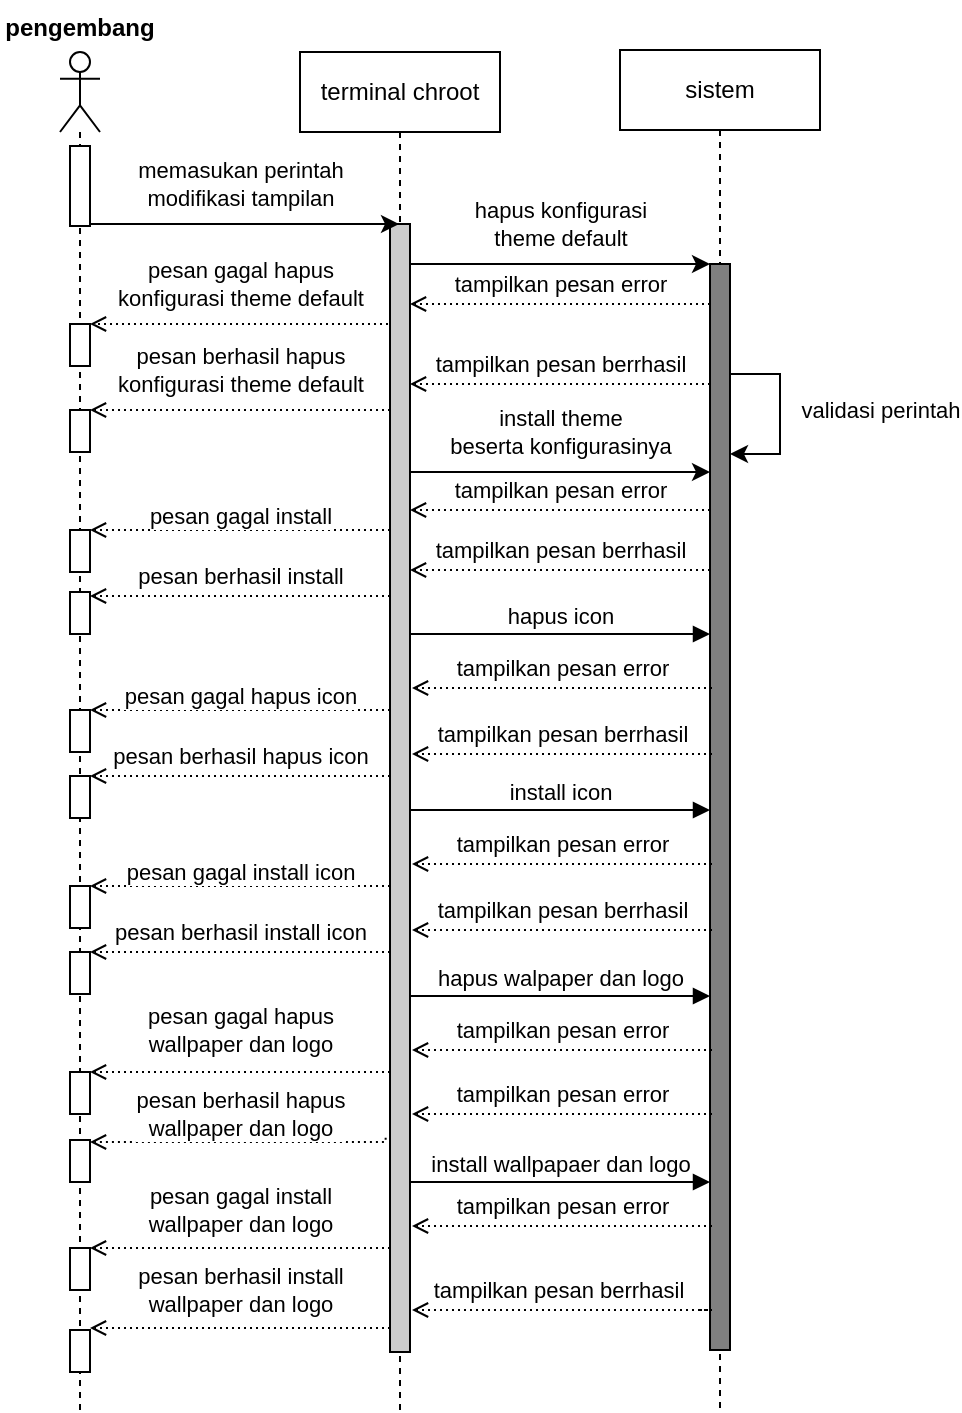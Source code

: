 <mxfile version="20.0.4" type="device"><diagram id="kgpKYQtTHZ0yAKxKKP6v" name="Page-1"><mxGraphModel dx="723" dy="326" grid="1" gridSize="10" guides="1" tooltips="1" connect="1" arrows="1" fold="1" page="1" pageScale="1" pageWidth="850" pageHeight="1100" math="0" shadow="0"><root><mxCell id="0"/><mxCell id="1" parent="0"/><mxCell id="L6RwjCfro-L-nkftR91X-16" value="sistem" style="shape=umlLifeline;perimeter=lifelinePerimeter;whiteSpace=wrap;html=1;container=1;collapsible=0;recursiveResize=0;outlineConnect=0;" vertex="1" parent="1"><mxGeometry x="470" y="80" width="100" height="680" as="geometry"/></mxCell><mxCell id="L6RwjCfro-L-nkftR91X-44" value="" style="html=1;points=[];perimeter=orthogonalPerimeter;fillColor=#808080;" vertex="1" parent="L6RwjCfro-L-nkftR91X-16"><mxGeometry x="45" y="107" width="10" height="543" as="geometry"/></mxCell><mxCell id="L6RwjCfro-L-nkftR91X-47" value="validasi perintah" style="edgeStyle=orthogonalEdgeStyle;rounded=0;orthogonalLoop=1;jettySize=auto;html=1;" edge="1" parent="L6RwjCfro-L-nkftR91X-16"><mxGeometry x="-0.044" y="50" relative="1" as="geometry"><mxPoint x="55" y="162.0" as="sourcePoint"/><mxPoint x="55" y="202.0" as="targetPoint"/><Array as="points"><mxPoint x="80" y="162"/><mxPoint x="80" y="202"/></Array><mxPoint as="offset"/></mxGeometry></mxCell><mxCell id="L6RwjCfro-L-nkftR91X-18" value="terminal chroot" style="shape=umlLifeline;perimeter=lifelinePerimeter;whiteSpace=wrap;html=1;container=1;collapsible=0;recursiveResize=0;outlineConnect=0;" vertex="1" parent="1"><mxGeometry x="310" y="81" width="100" height="679" as="geometry"/></mxCell><mxCell id="L6RwjCfro-L-nkftR91X-34" value="" style="html=1;points=[];perimeter=orthogonalPerimeter;fillColor=#CCCCCC;" vertex="1" parent="L6RwjCfro-L-nkftR91X-18"><mxGeometry x="45" y="86" width="10" height="564" as="geometry"/></mxCell><mxCell id="L6RwjCfro-L-nkftR91X-21" value="" style="shape=umlLifeline;participant=umlActor;perimeter=lifelinePerimeter;whiteSpace=wrap;html=1;container=1;collapsible=0;recursiveResize=0;verticalAlign=top;spacingTop=36;outlineConnect=0;" vertex="1" parent="1"><mxGeometry x="190" y="81" width="20" height="679" as="geometry"/></mxCell><mxCell id="L6RwjCfro-L-nkftR91X-32" value="" style="html=1;points=[];perimeter=orthogonalPerimeter;" vertex="1" parent="L6RwjCfro-L-nkftR91X-21"><mxGeometry x="5" y="47" width="10" height="40" as="geometry"/></mxCell><mxCell id="L6RwjCfro-L-nkftR91X-50" value="" style="html=1;points=[];perimeter=orthogonalPerimeter;" vertex="1" parent="L6RwjCfro-L-nkftR91X-21"><mxGeometry x="5" y="136" width="10" height="21" as="geometry"/></mxCell><mxCell id="L6RwjCfro-L-nkftR91X-53" value="" style="html=1;points=[];perimeter=orthogonalPerimeter;" vertex="1" parent="L6RwjCfro-L-nkftR91X-21"><mxGeometry x="5" y="179" width="10" height="21" as="geometry"/></mxCell><mxCell id="L6RwjCfro-L-nkftR91X-57" value="" style="html=1;points=[];perimeter=orthogonalPerimeter;" vertex="1" parent="L6RwjCfro-L-nkftR91X-21"><mxGeometry x="5" y="239" width="10" height="21" as="geometry"/></mxCell><mxCell id="L6RwjCfro-L-nkftR91X-58" value="" style="html=1;points=[];perimeter=orthogonalPerimeter;" vertex="1" parent="L6RwjCfro-L-nkftR91X-21"><mxGeometry x="5" y="270" width="10" height="21" as="geometry"/></mxCell><mxCell id="L6RwjCfro-L-nkftR91X-83" value="" style="html=1;points=[];perimeter=orthogonalPerimeter;" vertex="1" parent="L6RwjCfro-L-nkftR91X-21"><mxGeometry x="5" y="544" width="10" height="21" as="geometry"/></mxCell><mxCell id="L6RwjCfro-L-nkftR91X-90" value="" style="html=1;points=[];perimeter=orthogonalPerimeter;" vertex="1" parent="L6RwjCfro-L-nkftR91X-21"><mxGeometry x="5" y="639" width="10" height="21" as="geometry"/></mxCell><mxCell id="L6RwjCfro-L-nkftR91X-42" value="&lt;span style=&quot;color: rgb(0, 0, 0); font-family: Helvetica; font-size: 11px; font-style: normal; font-variant-ligatures: normal; font-variant-caps: normal; font-weight: 400; letter-spacing: normal; orphans: 2; text-align: center; text-indent: 0px; text-transform: none; widows: 2; word-spacing: 0px; -webkit-text-stroke-width: 0px; background-color: rgb(255, 255, 255); text-decoration-thickness: initial; text-decoration-style: initial; text-decoration-color: initial; float: none; display: inline !important;&quot;&gt;memasukan perintah&lt;/span&gt;&lt;br style=&quot;color: rgb(0, 0, 0); font-family: Helvetica; font-size: 11px; font-style: normal; font-variant-ligatures: normal; font-variant-caps: normal; font-weight: 400; letter-spacing: normal; orphans: 2; text-align: center; text-indent: 0px; text-transform: none; widows: 2; word-spacing: 0px; -webkit-text-stroke-width: 0px; text-decoration-thickness: initial; text-decoration-style: initial; text-decoration-color: initial;&quot;&gt;&lt;span style=&quot;color: rgb(0, 0, 0); font-family: Helvetica; font-size: 11px; font-style: normal; font-variant-ligatures: normal; font-variant-caps: normal; font-weight: 400; letter-spacing: normal; orphans: 2; text-align: center; text-indent: 0px; text-transform: none; widows: 2; word-spacing: 0px; -webkit-text-stroke-width: 0px; background-color: rgb(255, 255, 255); text-decoration-thickness: initial; text-decoration-style: initial; text-decoration-color: initial; float: none; display: inline !important;&quot;&gt;modifikasi tampilan&lt;/span&gt;" style="edgeStyle=orthogonalEdgeStyle;rounded=0;orthogonalLoop=1;jettySize=auto;html=1;" edge="1" parent="1" source="L6RwjCfro-L-nkftR91X-32"><mxGeometry x="-0.029" y="20" relative="1" as="geometry"><mxPoint x="359.5" y="167.0" as="targetPoint"/><Array as="points"><mxPoint x="270" y="167"/><mxPoint x="270" y="167"/></Array><mxPoint as="offset"/></mxGeometry></mxCell><mxCell id="L6RwjCfro-L-nkftR91X-45" value="hapus konfigurasi&lt;br&gt;theme default" style="edgeStyle=orthogonalEdgeStyle;rounded=0;orthogonalLoop=1;jettySize=auto;html=1;" edge="1" parent="1" source="L6RwjCfro-L-nkftR91X-34" target="L6RwjCfro-L-nkftR91X-44"><mxGeometry y="20" relative="1" as="geometry"><Array as="points"><mxPoint x="440" y="187"/><mxPoint x="440" y="187"/></Array><mxPoint as="offset"/></mxGeometry></mxCell><mxCell id="L6RwjCfro-L-nkftR91X-46" value="tampilkan pesan error" style="edgeStyle=orthogonalEdgeStyle;rounded=0;orthogonalLoop=1;jettySize=auto;html=1;dashed=1;dashPattern=1 2;endArrow=open;endFill=0;" edge="1" parent="1" source="L6RwjCfro-L-nkftR91X-44" target="L6RwjCfro-L-nkftR91X-34"><mxGeometry x="-0.001" y="-10" relative="1" as="geometry"><Array as="points"><mxPoint x="440" y="207"/><mxPoint x="440" y="207"/></Array><mxPoint as="offset"/></mxGeometry></mxCell><mxCell id="L6RwjCfro-L-nkftR91X-48" value="tampilkan pesan berrhasil" style="edgeStyle=orthogonalEdgeStyle;rounded=0;orthogonalLoop=1;jettySize=auto;html=1;dashed=1;dashPattern=1 2;endArrow=open;endFill=0;" edge="1" parent="1" source="L6RwjCfro-L-nkftR91X-44" target="L6RwjCfro-L-nkftR91X-34"><mxGeometry x="-0.001" y="-10" relative="1" as="geometry"><mxPoint x="525" y="217.034" as="sourcePoint"/><mxPoint x="375" y="217.034" as="targetPoint"/><Array as="points"><mxPoint x="440" y="247"/><mxPoint x="440" y="247"/></Array><mxPoint as="offset"/></mxGeometry></mxCell><mxCell id="L6RwjCfro-L-nkftR91X-51" value="pesan gagal hapus&lt;br&gt;konfigurasi theme default" style="edgeStyle=orthogonalEdgeStyle;rounded=0;orthogonalLoop=1;jettySize=auto;html=1;dashed=1;dashPattern=1 2;endArrow=open;endFill=0;" edge="1" parent="1" target="L6RwjCfro-L-nkftR91X-50"><mxGeometry x="0.068" y="-20" relative="1" as="geometry"><mxPoint x="355" y="228.0" as="sourcePoint"/><Array as="points"><mxPoint x="355" y="217"/></Array><mxPoint as="offset"/></mxGeometry></mxCell><mxCell id="L6RwjCfro-L-nkftR91X-54" value="pesan berhasil hapus&lt;br&gt;konfigurasi theme default" style="edgeStyle=orthogonalEdgeStyle;rounded=0;orthogonalLoop=1;jettySize=auto;html=1;dashed=1;dashPattern=1 2;endArrow=open;endFill=0;" edge="1" parent="1" source="L6RwjCfro-L-nkftR91X-34" target="L6RwjCfro-L-nkftR91X-53"><mxGeometry y="-20" relative="1" as="geometry"><mxPoint x="355" y="279.0" as="sourcePoint"/><Array as="points"><mxPoint x="290" y="260"/><mxPoint x="290" y="260"/></Array><mxPoint as="offset"/></mxGeometry></mxCell><mxCell id="L6RwjCfro-L-nkftR91X-55" value="install theme&lt;br&gt;beserta konfigurasinya" style="edgeStyle=orthogonalEdgeStyle;rounded=0;orthogonalLoop=1;jettySize=auto;html=1;" edge="1" parent="1"><mxGeometry y="20" relative="1" as="geometry"><mxPoint x="365" y="291" as="sourcePoint"/><mxPoint x="515" y="291" as="targetPoint"/><Array as="points"><mxPoint x="450" y="291"/><mxPoint x="450" y="291"/></Array><mxPoint as="offset"/></mxGeometry></mxCell><mxCell id="L6RwjCfro-L-nkftR91X-56" value="tampilkan pesan error" style="edgeStyle=orthogonalEdgeStyle;rounded=0;orthogonalLoop=1;jettySize=auto;html=1;dashed=1;dashPattern=1 2;endArrow=open;endFill=0;" edge="1" parent="1"><mxGeometry x="-0.001" y="-10" relative="1" as="geometry"><mxPoint x="515" y="310" as="sourcePoint"/><mxPoint x="365" y="310" as="targetPoint"/><Array as="points"><mxPoint x="430" y="310"/><mxPoint x="430" y="310"/></Array><mxPoint as="offset"/></mxGeometry></mxCell><mxCell id="L6RwjCfro-L-nkftR91X-59" value="pesan gagal install" style="edgeStyle=orthogonalEdgeStyle;rounded=0;orthogonalLoop=1;jettySize=auto;html=1;dashed=1;dashPattern=1 2;endArrow=open;endFill=0;" edge="1" parent="1" target="L6RwjCfro-L-nkftR91X-57"><mxGeometry x="0.02" y="-7" relative="1" as="geometry"><mxPoint x="355" y="323" as="sourcePoint"/><Array as="points"><mxPoint x="355" y="320"/><mxPoint x="200" y="320"/></Array><mxPoint as="offset"/></mxGeometry></mxCell><mxCell id="L6RwjCfro-L-nkftR91X-60" value="pesan berhasil install" style="edgeStyle=orthogonalEdgeStyle;rounded=0;orthogonalLoop=1;jettySize=auto;html=1;dashed=1;dashPattern=1 2;endArrow=open;endFill=0;" edge="1" parent="1" target="L6RwjCfro-L-nkftR91X-58"><mxGeometry y="-10" relative="1" as="geometry"><mxPoint x="355" y="353.0" as="sourcePoint"/><Array as="points"><mxPoint x="250" y="353"/><mxPoint x="250" y="353"/></Array><mxPoint as="offset"/></mxGeometry></mxCell><mxCell id="L6RwjCfro-L-nkftR91X-61" value="tampilkan pesan berrhasil" style="edgeStyle=orthogonalEdgeStyle;rounded=0;orthogonalLoop=1;jettySize=auto;html=1;dashed=1;dashPattern=1 2;endArrow=open;endFill=0;" edge="1" parent="1"><mxGeometry x="-0.001" y="-10" relative="1" as="geometry"><mxPoint x="515" y="340" as="sourcePoint"/><mxPoint x="365" y="340" as="targetPoint"/><Array as="points"><mxPoint x="450" y="340"/><mxPoint x="450" y="340"/></Array><mxPoint as="offset"/></mxGeometry></mxCell><mxCell id="L6RwjCfro-L-nkftR91X-64" value="pengembang" style="text;align=center;fontStyle=1;verticalAlign=middle;spacingLeft=3;spacingRight=3;strokeColor=none;rotatable=0;points=[[0,0.5],[1,0.5]];portConstraint=eastwest;" vertex="1" parent="1"><mxGeometry x="160" y="55" width="80" height="26" as="geometry"/></mxCell><mxCell id="L6RwjCfro-L-nkftR91X-65" value="hapus icon" style="html=1;verticalAlign=bottom;endArrow=block;rounded=0;" edge="1" parent="1"><mxGeometry width="80" relative="1" as="geometry"><mxPoint x="365" y="372" as="sourcePoint"/><mxPoint x="515" y="372" as="targetPoint"/><Array as="points"><mxPoint x="440" y="372"/><mxPoint x="480" y="372"/></Array></mxGeometry></mxCell><mxCell id="L6RwjCfro-L-nkftR91X-66" value="tampilkan pesan error" style="edgeStyle=orthogonalEdgeStyle;rounded=0;orthogonalLoop=1;jettySize=auto;html=1;dashed=1;dashPattern=1 2;endArrow=open;endFill=0;" edge="1" parent="1"><mxGeometry x="-0.001" y="-10" relative="1" as="geometry"><mxPoint x="516" y="399" as="sourcePoint"/><mxPoint x="366" y="399" as="targetPoint"/><Array as="points"><mxPoint x="431" y="399"/><mxPoint x="431" y="399"/></Array><mxPoint as="offset"/></mxGeometry></mxCell><mxCell id="L6RwjCfro-L-nkftR91X-67" value="tampilkan pesan berrhasil" style="edgeStyle=orthogonalEdgeStyle;rounded=0;orthogonalLoop=1;jettySize=auto;html=1;dashed=1;dashPattern=1 2;endArrow=open;endFill=0;" edge="1" parent="1"><mxGeometry x="-0.001" y="-10" relative="1" as="geometry"><mxPoint x="516" y="432" as="sourcePoint"/><mxPoint x="366" y="432" as="targetPoint"/><Array as="points"><mxPoint x="451" y="432"/><mxPoint x="451" y="432"/></Array><mxPoint as="offset"/></mxGeometry></mxCell><mxCell id="L6RwjCfro-L-nkftR91X-68" value="" style="html=1;points=[];perimeter=orthogonalPerimeter;" vertex="1" parent="1"><mxGeometry x="195" y="410" width="10" height="21" as="geometry"/></mxCell><mxCell id="L6RwjCfro-L-nkftR91X-69" value="" style="html=1;points=[];perimeter=orthogonalPerimeter;" vertex="1" parent="1"><mxGeometry x="195" y="443" width="10" height="21" as="geometry"/></mxCell><mxCell id="L6RwjCfro-L-nkftR91X-70" value="pesan gagal hapus icon" style="edgeStyle=orthogonalEdgeStyle;rounded=0;orthogonalLoop=1;jettySize=auto;html=1;dashed=1;dashPattern=1 2;endArrow=open;endFill=0;" edge="1" parent="1" target="L6RwjCfro-L-nkftR91X-68"><mxGeometry x="0.02" y="-7" relative="1" as="geometry"><mxPoint x="355" y="413" as="sourcePoint"/><Array as="points"><mxPoint x="355" y="410"/><mxPoint x="200" y="410"/></Array><mxPoint as="offset"/></mxGeometry></mxCell><mxCell id="L6RwjCfro-L-nkftR91X-71" value="pesan berhasil hapus icon" style="edgeStyle=orthogonalEdgeStyle;rounded=0;orthogonalLoop=1;jettySize=auto;html=1;dashed=1;dashPattern=1 2;endArrow=open;endFill=0;" edge="1" parent="1" target="L6RwjCfro-L-nkftR91X-69"><mxGeometry y="-10" relative="1" as="geometry"><mxPoint x="355" y="443.0" as="sourcePoint"/><Array as="points"><mxPoint x="250" y="443"/><mxPoint x="250" y="443"/></Array><mxPoint as="offset"/></mxGeometry></mxCell><mxCell id="L6RwjCfro-L-nkftR91X-72" value="install icon" style="html=1;verticalAlign=bottom;endArrow=block;rounded=0;" edge="1" parent="1"><mxGeometry width="80" relative="1" as="geometry"><mxPoint x="365" y="460" as="sourcePoint"/><mxPoint x="515" y="460" as="targetPoint"/><Array as="points"><mxPoint x="440" y="460"/><mxPoint x="480" y="460"/></Array></mxGeometry></mxCell><mxCell id="L6RwjCfro-L-nkftR91X-73" value="tampilkan pesan error" style="edgeStyle=orthogonalEdgeStyle;rounded=0;orthogonalLoop=1;jettySize=auto;html=1;dashed=1;dashPattern=1 2;endArrow=open;endFill=0;" edge="1" parent="1"><mxGeometry x="-0.001" y="-10" relative="1" as="geometry"><mxPoint x="516" y="487" as="sourcePoint"/><mxPoint x="366" y="487" as="targetPoint"/><Array as="points"><mxPoint x="431" y="487"/><mxPoint x="431" y="487"/></Array><mxPoint as="offset"/></mxGeometry></mxCell><mxCell id="L6RwjCfro-L-nkftR91X-74" value="tampilkan pesan berrhasil" style="edgeStyle=orthogonalEdgeStyle;rounded=0;orthogonalLoop=1;jettySize=auto;html=1;dashed=1;dashPattern=1 2;endArrow=open;endFill=0;" edge="1" parent="1"><mxGeometry x="-0.001" y="-10" relative="1" as="geometry"><mxPoint x="516" y="520" as="sourcePoint"/><mxPoint x="366" y="520" as="targetPoint"/><Array as="points"><mxPoint x="451" y="520"/><mxPoint x="451" y="520"/></Array><mxPoint as="offset"/></mxGeometry></mxCell><mxCell id="L6RwjCfro-L-nkftR91X-75" value="" style="html=1;points=[];perimeter=orthogonalPerimeter;" vertex="1" parent="1"><mxGeometry x="195" y="498" width="10" height="21" as="geometry"/></mxCell><mxCell id="L6RwjCfro-L-nkftR91X-76" value="" style="html=1;points=[];perimeter=orthogonalPerimeter;" vertex="1" parent="1"><mxGeometry x="195" y="531" width="10" height="21" as="geometry"/></mxCell><mxCell id="L6RwjCfro-L-nkftR91X-77" value="pesan gagal install icon" style="edgeStyle=orthogonalEdgeStyle;rounded=0;orthogonalLoop=1;jettySize=auto;html=1;dashed=1;dashPattern=1 2;endArrow=open;endFill=0;" edge="1" parent="1" target="L6RwjCfro-L-nkftR91X-75"><mxGeometry x="0.02" y="-7" relative="1" as="geometry"><mxPoint x="355" y="501" as="sourcePoint"/><Array as="points"><mxPoint x="355" y="498"/><mxPoint x="200" y="498"/></Array><mxPoint as="offset"/></mxGeometry></mxCell><mxCell id="L6RwjCfro-L-nkftR91X-78" value="pesan berhasil install icon" style="edgeStyle=orthogonalEdgeStyle;rounded=0;orthogonalLoop=1;jettySize=auto;html=1;dashed=1;dashPattern=1 2;endArrow=open;endFill=0;" edge="1" parent="1" target="L6RwjCfro-L-nkftR91X-76"><mxGeometry y="-10" relative="1" as="geometry"><mxPoint x="355" y="531.0" as="sourcePoint"/><Array as="points"><mxPoint x="250" y="531"/><mxPoint x="250" y="531"/></Array><mxPoint as="offset"/></mxGeometry></mxCell><mxCell id="L6RwjCfro-L-nkftR91X-79" value="hapus walpaper dan logo" style="html=1;verticalAlign=bottom;endArrow=block;rounded=0;" edge="1" parent="1"><mxGeometry width="80" relative="1" as="geometry"><mxPoint x="365" y="553" as="sourcePoint"/><mxPoint x="515" y="553" as="targetPoint"/><Array as="points"><mxPoint x="440" y="553"/><mxPoint x="480" y="553"/></Array></mxGeometry></mxCell><mxCell id="L6RwjCfro-L-nkftR91X-80" value="tampilkan pesan error" style="edgeStyle=orthogonalEdgeStyle;rounded=0;orthogonalLoop=1;jettySize=auto;html=1;dashed=1;dashPattern=1 2;endArrow=open;endFill=0;" edge="1" parent="1"><mxGeometry x="-0.001" y="-10" relative="1" as="geometry"><mxPoint x="516" y="580" as="sourcePoint"/><mxPoint x="366" y="580" as="targetPoint"/><Array as="points"><mxPoint x="431" y="580"/><mxPoint x="431" y="580"/></Array><mxPoint as="offset"/></mxGeometry></mxCell><mxCell id="L6RwjCfro-L-nkftR91X-82" value="" style="html=1;points=[];perimeter=orthogonalPerimeter;" vertex="1" parent="1"><mxGeometry x="195" y="591" width="10" height="21" as="geometry"/></mxCell><mxCell id="L6RwjCfro-L-nkftR91X-84" value="pesan gagal hapus&lt;br&gt;wallpaper dan logo" style="edgeStyle=orthogonalEdgeStyle;rounded=0;orthogonalLoop=1;jettySize=auto;html=1;dashed=1;dashPattern=1 2;endArrow=open;endFill=0;" edge="1" parent="1" target="L6RwjCfro-L-nkftR91X-82"><mxGeometry x="0.02" y="-21" relative="1" as="geometry"><mxPoint x="355" y="594" as="sourcePoint"/><Array as="points"><mxPoint x="355" y="591"/><mxPoint x="200" y="591"/></Array><mxPoint as="offset"/></mxGeometry></mxCell><mxCell id="L6RwjCfro-L-nkftR91X-85" value="pesan berhasil hapus&lt;br&gt;wallpaper dan logo" style="edgeStyle=orthogonalEdgeStyle;rounded=0;orthogonalLoop=1;jettySize=auto;html=1;dashed=1;dashPattern=1 2;exitX=-0.217;exitY=0.81;exitDx=0;exitDy=0;exitPerimeter=0;endArrow=open;endFill=0;" edge="1" parent="1" target="L6RwjCfro-L-nkftR91X-83" source="L6RwjCfro-L-nkftR91X-34"><mxGeometry y="-14" relative="1" as="geometry"><mxPoint x="360" y="626.0" as="sourcePoint"/><Array as="points"><mxPoint x="353" y="626"/></Array><mxPoint as="offset"/><mxPoint x="210" y="626" as="targetPoint"/></mxGeometry></mxCell><mxCell id="L6RwjCfro-L-nkftR91X-86" value="install wallpapaer dan logo" style="html=1;verticalAlign=bottom;endArrow=block;rounded=0;" edge="1" parent="1"><mxGeometry width="80" relative="1" as="geometry"><mxPoint x="365" y="646" as="sourcePoint"/><mxPoint x="515" y="646" as="targetPoint"/><Array as="points"><mxPoint x="440" y="646"/><mxPoint x="480" y="646"/></Array></mxGeometry></mxCell><mxCell id="L6RwjCfro-L-nkftR91X-87" value="tampilkan pesan error" style="edgeStyle=orthogonalEdgeStyle;rounded=0;orthogonalLoop=1;jettySize=auto;html=1;dashed=1;dashPattern=1 2;endArrow=open;endFill=0;" edge="1" parent="1"><mxGeometry x="-0.001" y="-10" relative="1" as="geometry"><mxPoint x="516" y="668" as="sourcePoint"/><mxPoint x="366" y="668" as="targetPoint"/><Array as="points"><mxPoint x="431" y="668"/><mxPoint x="431" y="668"/></Array><mxPoint as="offset"/></mxGeometry></mxCell><mxCell id="L6RwjCfro-L-nkftR91X-88" value="tampilkan pesan berrhasil" style="edgeStyle=orthogonalEdgeStyle;rounded=0;orthogonalLoop=1;jettySize=auto;html=1;dashed=1;dashPattern=1 2;endArrow=open;endFill=0;" edge="1" parent="1"><mxGeometry x="0.069" y="-10" relative="1" as="geometry"><mxPoint x="510" y="710" as="sourcePoint"/><mxPoint x="366" y="710" as="targetPoint"/><Array as="points"><mxPoint x="516" y="710"/><mxPoint x="366" y="710"/></Array><mxPoint as="offset"/></mxGeometry></mxCell><mxCell id="L6RwjCfro-L-nkftR91X-89" value="" style="html=1;points=[];perimeter=orthogonalPerimeter;" vertex="1" parent="1"><mxGeometry x="195" y="679" width="10" height="21" as="geometry"/></mxCell><mxCell id="L6RwjCfro-L-nkftR91X-91" value="pesan gagal install&lt;br&gt;wallpaper dan logo" style="edgeStyle=orthogonalEdgeStyle;rounded=0;orthogonalLoop=1;jettySize=auto;html=1;dashed=1;dashPattern=1 2;endArrow=open;endFill=0;" edge="1" parent="1" target="L6RwjCfro-L-nkftR91X-89"><mxGeometry x="0.02" y="-19" relative="1" as="geometry"><mxPoint x="355" y="682" as="sourcePoint"/><Array as="points"><mxPoint x="355" y="679"/><mxPoint x="200" y="679"/></Array><mxPoint as="offset"/></mxGeometry></mxCell><mxCell id="L6RwjCfro-L-nkftR91X-92" value="pesan berhasil install&lt;br&gt;wallpaper dan logo" style="edgeStyle=orthogonalEdgeStyle;rounded=0;orthogonalLoop=1;jettySize=auto;html=1;dashed=1;dashPattern=1 2;endArrow=open;endFill=0;" edge="1" parent="1"><mxGeometry y="-19" relative="1" as="geometry"><mxPoint x="355" y="719.0" as="sourcePoint"/><Array as="points"><mxPoint x="250" y="719"/><mxPoint x="250" y="719"/></Array><mxPoint as="offset"/><mxPoint x="205" y="719" as="targetPoint"/></mxGeometry></mxCell><mxCell id="L6RwjCfro-L-nkftR91X-93" value="tampilkan pesan error" style="edgeStyle=orthogonalEdgeStyle;rounded=0;orthogonalLoop=1;jettySize=auto;html=1;dashed=1;dashPattern=1 2;endArrow=open;endFill=0;" edge="1" parent="1"><mxGeometry x="-0.001" y="-10" relative="1" as="geometry"><mxPoint x="516" y="612" as="sourcePoint"/><mxPoint x="366" y="612" as="targetPoint"/><Array as="points"><mxPoint x="431" y="612"/><mxPoint x="431" y="612"/></Array><mxPoint as="offset"/></mxGeometry></mxCell></root></mxGraphModel></diagram></mxfile>